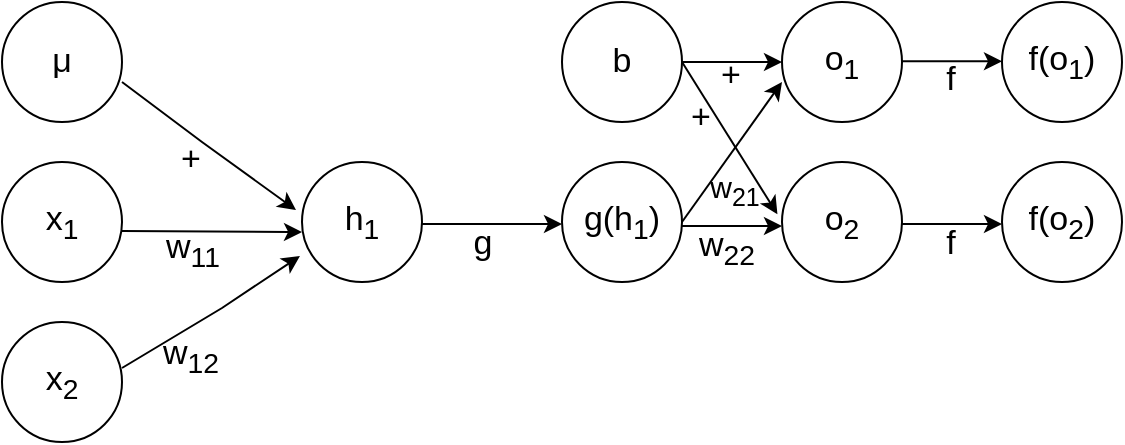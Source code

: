 <mxfile version="15.9.1"><diagram id="efWViQliG1OBlDG2m7-5" name="Page-1"><mxGraphModel dx="814" dy="440" grid="1" gridSize="10" guides="1" tooltips="1" connect="1" arrows="1" fold="1" page="1" pageScale="1" pageWidth="827" pageHeight="1169" math="0" shadow="0"><root><mxCell id="0"/><mxCell id="1" parent="0"/><mxCell id="QcxIwP8kGOTujUB9SXzJ-1" value="&lt;h1 class=&quot;char Grek U03BC&quot; style=&quot;font-size: 17px&quot;&gt;&lt;font style=&quot;font-size: 17px&quot;&gt;&lt;span style=&quot;font-weight: normal&quot;&gt;μ&lt;/span&gt;&lt;/font&gt;&lt;/h1&gt;" style="ellipse;whiteSpace=wrap;html=1;aspect=fixed;" vertex="1" parent="1"><mxGeometry x="10" y="80" width="60" height="60" as="geometry"/></mxCell><mxCell id="QcxIwP8kGOTujUB9SXzJ-4" value="&lt;font style=&quot;font-size: 17px&quot;&gt;x&lt;sub&gt;2&lt;/sub&gt;&lt;/font&gt;" style="ellipse;whiteSpace=wrap;html=1;aspect=fixed;" vertex="1" parent="1"><mxGeometry x="10" y="240" width="60" height="60" as="geometry"/></mxCell><mxCell id="QcxIwP8kGOTujUB9SXzJ-5" value="&lt;font style=&quot;font-size: 17px&quot;&gt;x&lt;sub&gt;1&lt;/sub&gt;&lt;/font&gt;" style="ellipse;whiteSpace=wrap;html=1;aspect=fixed;" vertex="1" parent="1"><mxGeometry x="10" y="160" width="60" height="60" as="geometry"/></mxCell><mxCell id="QcxIwP8kGOTujUB9SXzJ-6" value="&lt;font style=&quot;font-size: 17px&quot;&gt;h&lt;sub&gt;1&lt;/sub&gt;&lt;/font&gt;" style="ellipse;whiteSpace=wrap;html=1;aspect=fixed;" vertex="1" parent="1"><mxGeometry x="160" y="160" width="60" height="60" as="geometry"/></mxCell><mxCell id="QcxIwP8kGOTujUB9SXzJ-7" value="" style="endArrow=classic;html=1;rounded=0;fontSize=12;entryX=-0.05;entryY=0.4;entryDx=0;entryDy=0;entryPerimeter=0;" edge="1" parent="1" target="QcxIwP8kGOTujUB9SXzJ-6"><mxGeometry width="50" height="50" relative="1" as="geometry"><mxPoint x="70" y="120" as="sourcePoint"/><mxPoint x="120" y="60" as="targetPoint"/><Array as="points"><mxPoint x="110" y="150"/></Array></mxGeometry></mxCell><mxCell id="QcxIwP8kGOTujUB9SXzJ-8" value="" style="endArrow=classic;html=1;rounded=0;fontSize=12;" edge="1" parent="1"><mxGeometry width="50" height="50" relative="1" as="geometry"><mxPoint x="70" y="194.5" as="sourcePoint"/><mxPoint x="160" y="195" as="targetPoint"/></mxGeometry></mxCell><mxCell id="QcxIwP8kGOTujUB9SXzJ-11" value="" style="endArrow=classic;html=1;rounded=0;fontSize=12;entryX=-0.017;entryY=0.9;entryDx=0;entryDy=0;entryPerimeter=0;" edge="1" parent="1"><mxGeometry width="50" height="50" relative="1" as="geometry"><mxPoint x="70" y="263" as="sourcePoint"/><mxPoint x="158.98" y="207" as="targetPoint"/><Array as="points"><mxPoint x="120" y="233"/></Array></mxGeometry></mxCell><mxCell id="QcxIwP8kGOTujUB9SXzJ-12" value="&lt;font style=&quot;font-size: 17px&quot;&gt;+&lt;/font&gt;" style="text;html=1;align=center;verticalAlign=middle;resizable=0;points=[];autosize=1;strokeColor=none;fillColor=none;fontSize=12;" vertex="1" parent="1"><mxGeometry x="89" y="149" width="30" height="20" as="geometry"/></mxCell><mxCell id="QcxIwP8kGOTujUB9SXzJ-14" value="&lt;font style=&quot;font-size: 17px&quot;&gt;w&lt;sub&gt;12&lt;/sub&gt;&lt;/font&gt;" style="text;html=1;align=center;verticalAlign=middle;resizable=0;points=[];autosize=1;strokeColor=none;fillColor=none;fontSize=12;" vertex="1" parent="1"><mxGeometry x="84" y="247" width="40" height="20" as="geometry"/></mxCell><mxCell id="QcxIwP8kGOTujUB9SXzJ-16" value="&lt;font style=&quot;font-size: 17px&quot;&gt;w&lt;sub&gt;11&lt;/sub&gt;&lt;/font&gt;" style="text;html=1;align=center;verticalAlign=middle;resizable=0;points=[];autosize=1;strokeColor=none;fillColor=none;fontSize=12;" vertex="1" parent="1"><mxGeometry x="85" y="194" width="40" height="20" as="geometry"/></mxCell><mxCell id="QcxIwP8kGOTujUB9SXzJ-18" value="" style="endArrow=classic;html=1;rounded=0;fontSize=12;" edge="1" parent="1"><mxGeometry width="50" height="50" relative="1" as="geometry"><mxPoint x="220" y="191" as="sourcePoint"/><mxPoint x="290" y="191" as="targetPoint"/><Array as="points"><mxPoint x="250" y="191"/></Array></mxGeometry></mxCell><mxCell id="QcxIwP8kGOTujUB9SXzJ-19" value="&lt;font style=&quot;font-size: 17px&quot;&gt;g(h&lt;sub&gt;1&lt;/sub&gt;)&lt;/font&gt;" style="ellipse;whiteSpace=wrap;html=1;aspect=fixed;" vertex="1" parent="1"><mxGeometry x="290" y="160" width="60" height="60" as="geometry"/></mxCell><mxCell id="QcxIwP8kGOTujUB9SXzJ-20" value="&lt;font style=&quot;font-size: 17px&quot;&gt;b&lt;/font&gt;" style="ellipse;whiteSpace=wrap;html=1;aspect=fixed;" vertex="1" parent="1"><mxGeometry x="290" y="80" width="60" height="60" as="geometry"/></mxCell><mxCell id="QcxIwP8kGOTujUB9SXzJ-21" value="&lt;font style=&quot;font-size: 17px&quot;&gt;o&lt;sub&gt;2&lt;/sub&gt;&lt;/font&gt;" style="ellipse;whiteSpace=wrap;html=1;aspect=fixed;" vertex="1" parent="1"><mxGeometry x="400" y="160" width="60" height="60" as="geometry"/></mxCell><mxCell id="QcxIwP8kGOTujUB9SXzJ-22" value="&lt;font style=&quot;font-size: 17px&quot;&gt;o&lt;sub&gt;1&lt;/sub&gt;&lt;/font&gt;" style="ellipse;whiteSpace=wrap;html=1;aspect=fixed;" vertex="1" parent="1"><mxGeometry x="400" y="80" width="60" height="60" as="geometry"/></mxCell><mxCell id="QcxIwP8kGOTujUB9SXzJ-23" value="" style="endArrow=classic;html=1;rounded=0;fontSize=12;entryX=0;entryY=0.5;entryDx=0;entryDy=0;" edge="1" parent="1" target="QcxIwP8kGOTujUB9SXzJ-22"><mxGeometry width="50" height="50" relative="1" as="geometry"><mxPoint x="350" y="110" as="sourcePoint"/><mxPoint x="400" y="60" as="targetPoint"/></mxGeometry></mxCell><mxCell id="QcxIwP8kGOTujUB9SXzJ-24" value="" style="endArrow=classic;html=1;rounded=0;fontSize=12;entryX=0;entryY=0.5;entryDx=0;entryDy=0;" edge="1" parent="1"><mxGeometry width="50" height="50" relative="1" as="geometry"><mxPoint x="350" y="192" as="sourcePoint"/><mxPoint x="400.0" y="192" as="targetPoint"/></mxGeometry></mxCell><mxCell id="QcxIwP8kGOTujUB9SXzJ-25" value="" style="endArrow=classic;html=1;rounded=0;fontSize=12;entryX=-0.038;entryY=0.435;entryDx=0;entryDy=0;entryPerimeter=0;" edge="1" parent="1" target="QcxIwP8kGOTujUB9SXzJ-21"><mxGeometry width="50" height="50" relative="1" as="geometry"><mxPoint x="350" y="110" as="sourcePoint"/><mxPoint x="400.0" y="120" as="targetPoint"/></mxGeometry></mxCell><mxCell id="QcxIwP8kGOTujUB9SXzJ-26" value="" style="endArrow=classic;html=1;rounded=0;fontSize=12;" edge="1" parent="1"><mxGeometry width="50" height="50" relative="1" as="geometry"><mxPoint x="350" y="190" as="sourcePoint"/><mxPoint x="400" y="120" as="targetPoint"/><Array as="points"/></mxGeometry></mxCell><mxCell id="QcxIwP8kGOTujUB9SXzJ-27" value="&lt;font style=&quot;font-size: 17px&quot;&gt;+&lt;/font&gt;" style="text;html=1;align=center;verticalAlign=middle;resizable=0;points=[];autosize=1;strokeColor=none;fillColor=none;fontSize=12;" vertex="1" parent="1"><mxGeometry x="359" y="107" width="30" height="20" as="geometry"/></mxCell><mxCell id="QcxIwP8kGOTujUB9SXzJ-28" value="&lt;font style=&quot;font-size: 17px&quot;&gt;+&lt;/font&gt;" style="text;html=1;align=center;verticalAlign=middle;resizable=0;points=[];autosize=1;strokeColor=none;fillColor=none;fontSize=12;" vertex="1" parent="1"><mxGeometry x="344" y="128" width="30" height="20" as="geometry"/></mxCell><mxCell id="QcxIwP8kGOTujUB9SXzJ-29" value="&lt;font style=&quot;font-size: 15px&quot;&gt;w&lt;sub&gt;21&lt;/sub&gt;&lt;/font&gt;" style="text;html=1;align=center;verticalAlign=middle;resizable=0;points=[];autosize=1;strokeColor=none;fillColor=none;fontSize=12;" vertex="1" parent="1"><mxGeometry x="356" y="164" width="40" height="20" as="geometry"/></mxCell><mxCell id="QcxIwP8kGOTujUB9SXzJ-30" value="&lt;font style=&quot;font-size: 17px&quot;&gt;w&lt;sub&gt;22&lt;/sub&gt;&lt;/font&gt;" style="text;html=1;align=center;verticalAlign=middle;resizable=0;points=[];autosize=1;strokeColor=none;fillColor=none;fontSize=12;" vertex="1" parent="1"><mxGeometry x="352" y="193" width="40" height="20" as="geometry"/></mxCell><mxCell id="QcxIwP8kGOTujUB9SXzJ-32" value="&lt;font style=&quot;font-size: 17px&quot;&gt;f(o&lt;sub&gt;1&lt;/sub&gt;)&lt;/font&gt;" style="ellipse;whiteSpace=wrap;html=1;aspect=fixed;" vertex="1" parent="1"><mxGeometry x="510" y="80" width="60" height="60" as="geometry"/></mxCell><mxCell id="QcxIwP8kGOTujUB9SXzJ-33" value="&lt;font style=&quot;font-size: 17px&quot;&gt;f(o&lt;sub&gt;2&lt;/sub&gt;)&lt;/font&gt;" style="ellipse;whiteSpace=wrap;html=1;aspect=fixed;" vertex="1" parent="1"><mxGeometry x="510" y="160" width="60" height="60" as="geometry"/></mxCell><mxCell id="QcxIwP8kGOTujUB9SXzJ-35" value="" style="endArrow=classic;html=1;rounded=0;fontSize=12;entryX=0;entryY=0.5;entryDx=0;entryDy=0;" edge="1" parent="1"><mxGeometry width="50" height="50" relative="1" as="geometry"><mxPoint x="460" y="109.64" as="sourcePoint"/><mxPoint x="510" y="109.64" as="targetPoint"/></mxGeometry></mxCell><mxCell id="QcxIwP8kGOTujUB9SXzJ-36" value="" style="endArrow=classic;html=1;rounded=0;fontSize=12;entryX=0;entryY=0.5;entryDx=0;entryDy=0;" edge="1" parent="1"><mxGeometry width="50" height="50" relative="1" as="geometry"><mxPoint x="460.0" y="191" as="sourcePoint"/><mxPoint x="510.0" y="191" as="targetPoint"/></mxGeometry></mxCell><mxCell id="QcxIwP8kGOTujUB9SXzJ-37" value="&lt;font style=&quot;font-size: 17px&quot;&gt;f&lt;/font&gt;" style="text;html=1;align=center;verticalAlign=middle;resizable=0;points=[];autosize=1;strokeColor=none;fillColor=none;fontSize=12;" vertex="1" parent="1"><mxGeometry x="474" y="109" width="20" height="20" as="geometry"/></mxCell><mxCell id="QcxIwP8kGOTujUB9SXzJ-38" value="&lt;font style=&quot;font-size: 17px&quot;&gt;f&lt;/font&gt;" style="text;html=1;align=center;verticalAlign=middle;resizable=0;points=[];autosize=1;strokeColor=none;fillColor=none;fontSize=12;" vertex="1" parent="1"><mxGeometry x="474" y="191" width="20" height="20" as="geometry"/></mxCell><mxCell id="QcxIwP8kGOTujUB9SXzJ-39" value="&lt;font style=&quot;font-size: 17px&quot;&gt;g&lt;/font&gt;" style="text;html=1;align=center;verticalAlign=middle;resizable=0;points=[];autosize=1;strokeColor=none;fillColor=none;fontSize=12;" vertex="1" parent="1"><mxGeometry x="240" y="191" width="20" height="20" as="geometry"/></mxCell></root></mxGraphModel></diagram></mxfile>
